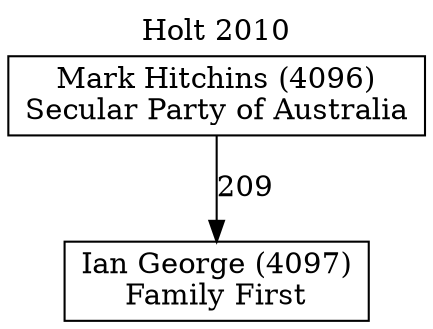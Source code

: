 // House preference flow
digraph "Ian George (4097)_Holt_2010" {
	graph [label="Holt 2010" labelloc=t mclimit=10]
	node [shape=box]
	"Ian George (4097)" [label="Ian George (4097)
Family First"]
	"Mark Hitchins (4096)" [label="Mark Hitchins (4096)
Secular Party of Australia"]
	"Mark Hitchins (4096)" -> "Ian George (4097)" [label=209]
}
